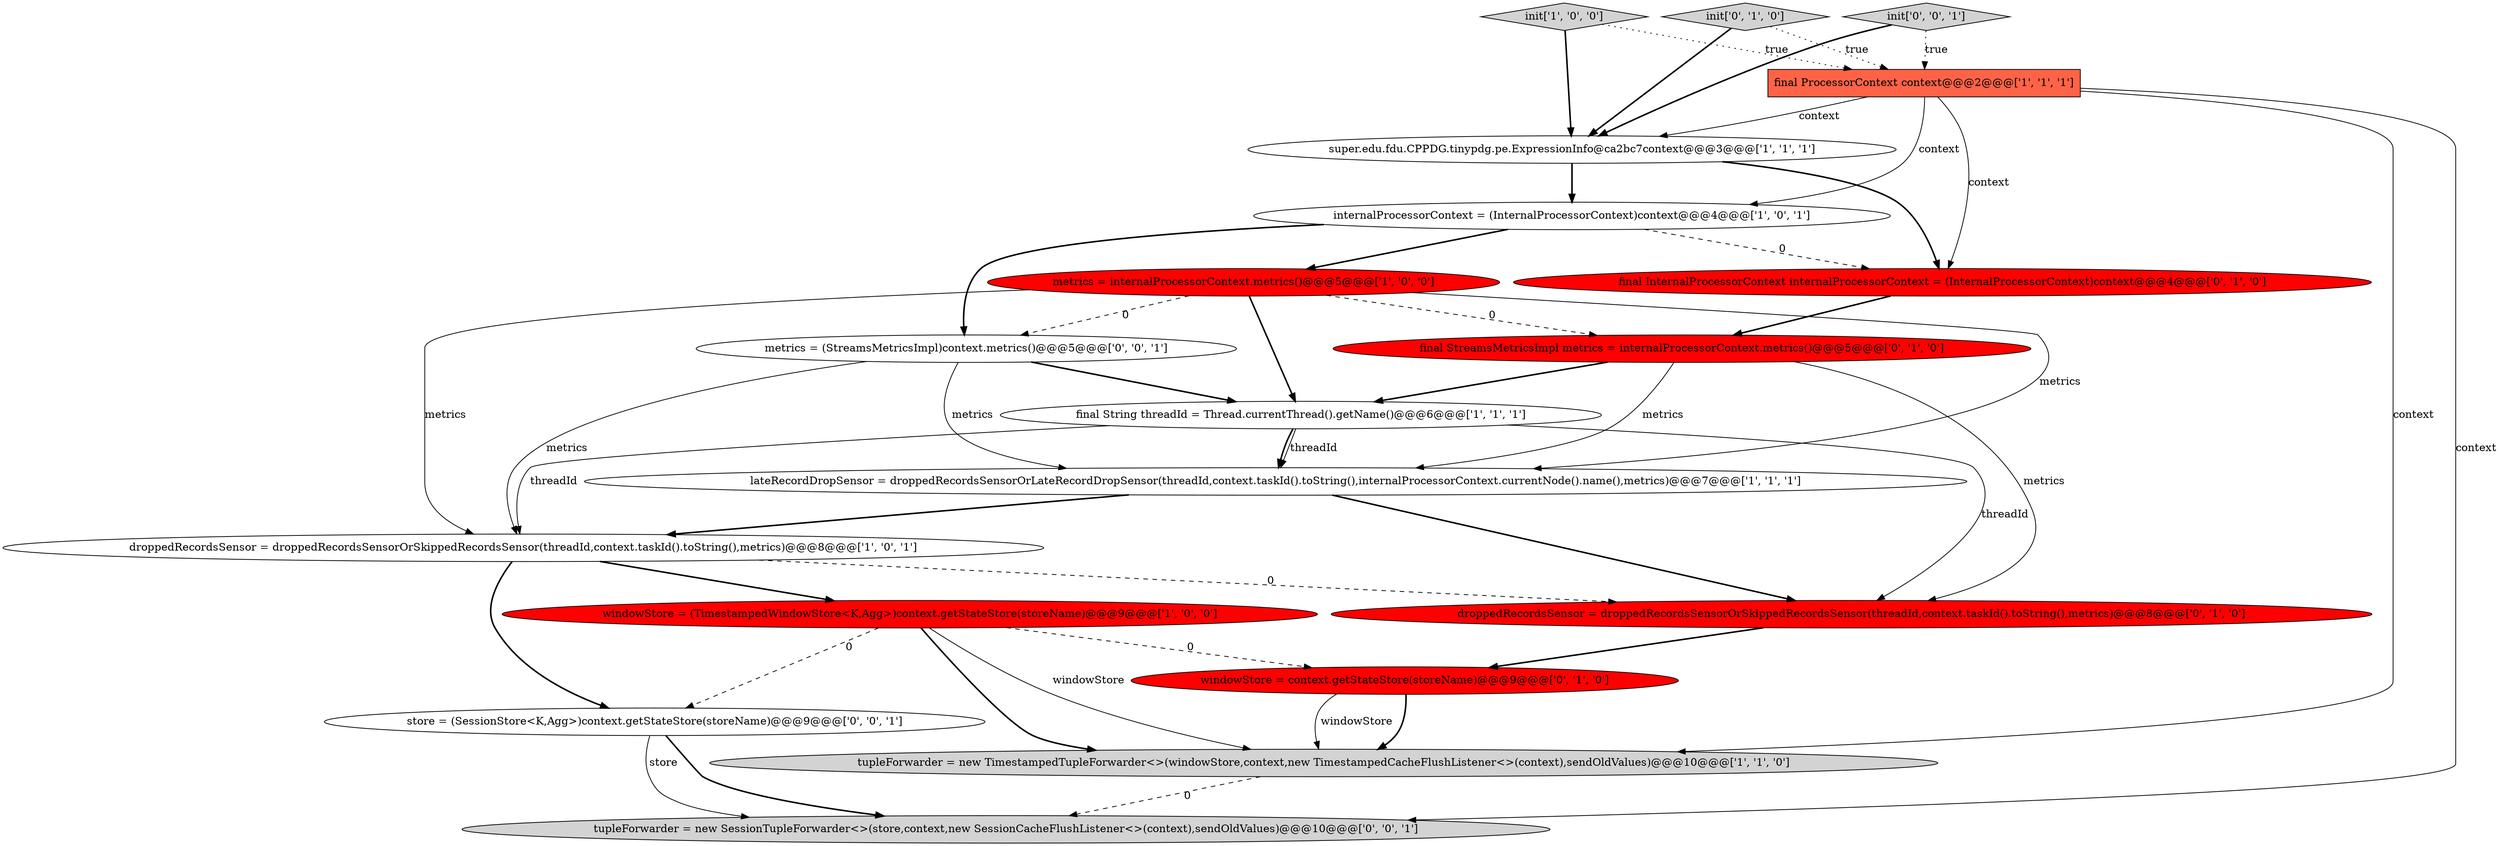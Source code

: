 digraph {
16 [style = filled, label = "metrics = (StreamsMetricsImpl)context.metrics()@@@5@@@['0', '0', '1']", fillcolor = white, shape = ellipse image = "AAA0AAABBB3BBB"];
5 [style = filled, label = "final String threadId = Thread.currentThread().getName()@@@6@@@['1', '1', '1']", fillcolor = white, shape = ellipse image = "AAA0AAABBB1BBB"];
13 [style = filled, label = "droppedRecordsSensor = droppedRecordsSensorOrSkippedRecordsSensor(threadId,context.taskId().toString(),metrics)@@@8@@@['0', '1', '0']", fillcolor = red, shape = ellipse image = "AAA1AAABBB2BBB"];
2 [style = filled, label = "lateRecordDropSensor = droppedRecordsSensorOrLateRecordDropSensor(threadId,context.taskId().toString(),internalProcessorContext.currentNode().name(),metrics)@@@7@@@['1', '1', '1']", fillcolor = white, shape = ellipse image = "AAA0AAABBB1BBB"];
11 [style = filled, label = "final StreamsMetricsImpl metrics = internalProcessorContext.metrics()@@@5@@@['0', '1', '0']", fillcolor = red, shape = ellipse image = "AAA1AAABBB2BBB"];
10 [style = filled, label = "windowStore = context.getStateStore(storeName)@@@9@@@['0', '1', '0']", fillcolor = red, shape = ellipse image = "AAA1AAABBB2BBB"];
12 [style = filled, label = "init['0', '1', '0']", fillcolor = lightgray, shape = diamond image = "AAA0AAABBB2BBB"];
8 [style = filled, label = "internalProcessorContext = (InternalProcessorContext)context@@@4@@@['1', '0', '1']", fillcolor = white, shape = ellipse image = "AAA0AAABBB1BBB"];
14 [style = filled, label = "final InternalProcessorContext internalProcessorContext = (InternalProcessorContext)context@@@4@@@['0', '1', '0']", fillcolor = red, shape = ellipse image = "AAA1AAABBB2BBB"];
6 [style = filled, label = "tupleForwarder = new TimestampedTupleForwarder<>(windowStore,context,new TimestampedCacheFlushListener<>(context),sendOldValues)@@@10@@@['1', '1', '0']", fillcolor = lightgray, shape = ellipse image = "AAA0AAABBB1BBB"];
9 [style = filled, label = "init['1', '0', '0']", fillcolor = lightgray, shape = diamond image = "AAA0AAABBB1BBB"];
0 [style = filled, label = "super.edu.fdu.CPPDG.tinypdg.pe.ExpressionInfo@ca2bc7context@@@3@@@['1', '1', '1']", fillcolor = white, shape = ellipse image = "AAA0AAABBB1BBB"];
15 [style = filled, label = "init['0', '0', '1']", fillcolor = lightgray, shape = diamond image = "AAA0AAABBB3BBB"];
1 [style = filled, label = "windowStore = (TimestampedWindowStore<K,Agg>)context.getStateStore(storeName)@@@9@@@['1', '0', '0']", fillcolor = red, shape = ellipse image = "AAA1AAABBB1BBB"];
4 [style = filled, label = "final ProcessorContext context@@@2@@@['1', '1', '1']", fillcolor = tomato, shape = box image = "AAA0AAABBB1BBB"];
17 [style = filled, label = "store = (SessionStore<K,Agg>)context.getStateStore(storeName)@@@9@@@['0', '0', '1']", fillcolor = white, shape = ellipse image = "AAA0AAABBB3BBB"];
18 [style = filled, label = "tupleForwarder = new SessionTupleForwarder<>(store,context,new SessionCacheFlushListener<>(context),sendOldValues)@@@10@@@['0', '0', '1']", fillcolor = lightgray, shape = ellipse image = "AAA0AAABBB3BBB"];
3 [style = filled, label = "droppedRecordsSensor = droppedRecordsSensorOrSkippedRecordsSensor(threadId,context.taskId().toString(),metrics)@@@8@@@['1', '0', '1']", fillcolor = white, shape = ellipse image = "AAA0AAABBB1BBB"];
7 [style = filled, label = "metrics = internalProcessorContext.metrics()@@@5@@@['1', '0', '0']", fillcolor = red, shape = ellipse image = "AAA1AAABBB1BBB"];
13->10 [style = bold, label=""];
8->16 [style = bold, label=""];
4->8 [style = solid, label="context"];
9->0 [style = bold, label=""];
4->6 [style = solid, label="context"];
3->1 [style = bold, label=""];
16->2 [style = solid, label="metrics"];
7->16 [style = dashed, label="0"];
4->14 [style = solid, label="context"];
16->3 [style = solid, label="metrics"];
2->3 [style = bold, label=""];
5->3 [style = solid, label="threadId"];
7->11 [style = dashed, label="0"];
5->13 [style = solid, label="threadId"];
1->10 [style = dashed, label="0"];
8->14 [style = dashed, label="0"];
7->3 [style = solid, label="metrics"];
3->13 [style = dashed, label="0"];
12->0 [style = bold, label=""];
10->6 [style = bold, label=""];
15->4 [style = dotted, label="true"];
8->7 [style = bold, label=""];
4->18 [style = solid, label="context"];
2->13 [style = bold, label=""];
6->18 [style = dashed, label="0"];
11->5 [style = bold, label=""];
5->2 [style = bold, label=""];
7->5 [style = bold, label=""];
0->14 [style = bold, label=""];
1->6 [style = bold, label=""];
1->17 [style = dashed, label="0"];
15->0 [style = bold, label=""];
1->6 [style = solid, label="windowStore"];
0->8 [style = bold, label=""];
11->2 [style = solid, label="metrics"];
16->5 [style = bold, label=""];
9->4 [style = dotted, label="true"];
3->17 [style = bold, label=""];
12->4 [style = dotted, label="true"];
11->13 [style = solid, label="metrics"];
17->18 [style = solid, label="store"];
10->6 [style = solid, label="windowStore"];
14->11 [style = bold, label=""];
4->0 [style = solid, label="context"];
7->2 [style = solid, label="metrics"];
17->18 [style = bold, label=""];
5->2 [style = solid, label="threadId"];
}
